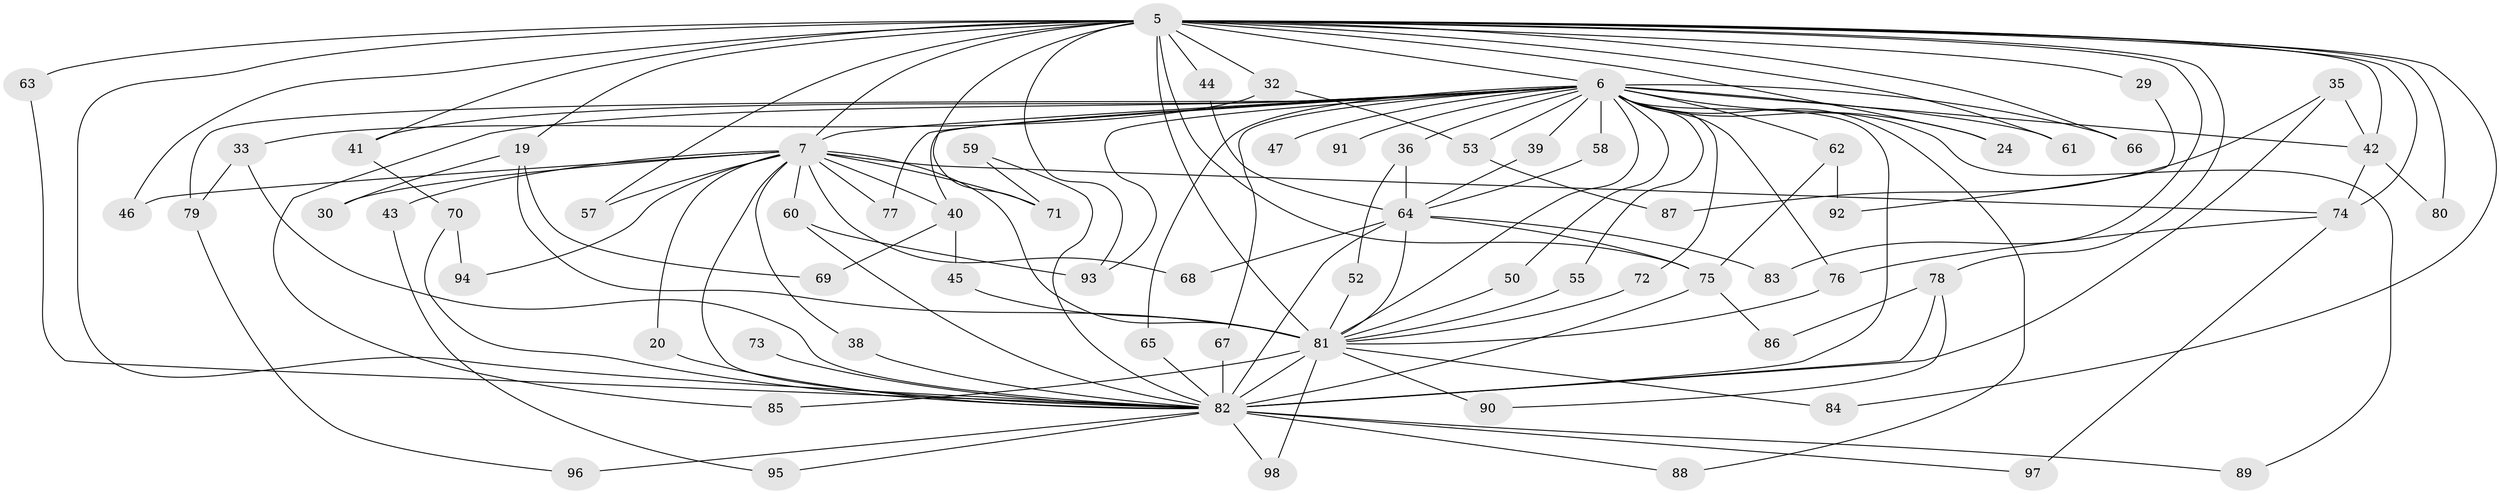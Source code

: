 // original degree distribution, {13: 0.01020408163265306, 22: 0.01020408163265306, 27: 0.01020408163265306, 17: 0.01020408163265306, 24: 0.01020408163265306, 26: 0.01020408163265306, 18: 0.02040816326530612, 19: 0.01020408163265306, 25: 0.01020408163265306, 4: 0.12244897959183673, 5: 0.01020408163265306, 3: 0.1836734693877551, 2: 0.5612244897959183, 6: 0.01020408163265306, 10: 0.01020408163265306}
// Generated by graph-tools (version 1.1) at 2025/47/03/04/25 21:47:18]
// undirected, 68 vertices, 134 edges
graph export_dot {
graph [start="1"]
  node [color=gray90,style=filled];
  5 [super="+2"];
  6 [super="+3"];
  7 [super="+4"];
  19;
  20;
  24;
  29;
  30;
  32;
  33;
  35;
  36;
  38;
  39;
  40 [super="+27"];
  41;
  42 [super="+15+11"];
  43;
  44;
  45;
  46;
  47;
  50;
  52;
  53;
  55;
  57;
  58;
  59;
  60;
  61 [super="+48"];
  62 [super="+14"];
  63 [super="+56"];
  64 [super="+26+31"];
  65;
  66;
  67;
  68;
  69;
  70;
  71 [super="+17"];
  72;
  73;
  74 [super="+16"];
  75 [super="+12+54"];
  76 [super="+23"];
  77 [super="+49"];
  78 [super="+37"];
  79 [super="+51"];
  80;
  81 [super="+21+10"];
  82 [super="+18+9"];
  83;
  84;
  85;
  86;
  87;
  88;
  89;
  90;
  91;
  92;
  93 [super="+34"];
  94;
  95;
  96;
  97;
  98;
  5 -- 6 [weight=4];
  5 -- 7 [weight=4];
  5 -- 19;
  5 -- 32 [weight=2];
  5 -- 41;
  5 -- 46;
  5 -- 57;
  5 -- 66;
  5 -- 74;
  5 -- 80;
  5 -- 83;
  5 -- 84;
  5 -- 24;
  5 -- 29;
  5 -- 44;
  5 -- 63 [weight=3];
  5 -- 61 [weight=2];
  5 -- 42;
  5 -- 78 [weight=2];
  5 -- 75 [weight=3];
  5 -- 82 [weight=4];
  5 -- 71;
  5 -- 81 [weight=4];
  5 -- 93;
  6 -- 7 [weight=4];
  6 -- 39;
  6 -- 40 [weight=2];
  6 -- 42 [weight=3];
  6 -- 47 [weight=2];
  6 -- 50;
  6 -- 55;
  6 -- 61 [weight=2];
  6 -- 62 [weight=2];
  6 -- 79 [weight=2];
  6 -- 85;
  6 -- 88;
  6 -- 89;
  6 -- 91 [weight=2];
  6 -- 65;
  6 -- 66;
  6 -- 67;
  6 -- 72;
  6 -- 76;
  6 -- 81 [weight=5];
  6 -- 24;
  6 -- 36;
  6 -- 41;
  6 -- 53;
  6 -- 58;
  6 -- 77;
  6 -- 82 [weight=5];
  6 -- 93;
  7 -- 20;
  7 -- 38;
  7 -- 43 [weight=2];
  7 -- 46;
  7 -- 60;
  7 -- 68;
  7 -- 77 [weight=3];
  7 -- 94;
  7 -- 30;
  7 -- 57;
  7 -- 40;
  7 -- 74;
  7 -- 82 [weight=5];
  7 -- 71;
  7 -- 81 [weight=4];
  19 -- 30;
  19 -- 69;
  19 -- 81;
  20 -- 82;
  29 -- 92;
  32 -- 33;
  32 -- 53;
  33 -- 79;
  33 -- 82;
  35 -- 87;
  35 -- 42;
  35 -- 82;
  36 -- 52;
  36 -- 64;
  38 -- 82;
  39 -- 64;
  40 -- 45;
  40 -- 69;
  41 -- 70;
  42 -- 80;
  42 -- 74;
  43 -- 95;
  44 -- 64;
  45 -- 81;
  50 -- 81;
  52 -- 81;
  53 -- 87;
  55 -- 81;
  58 -- 64;
  59 -- 71;
  59 -- 82;
  60 -- 93;
  60 -- 82;
  62 -- 92;
  62 -- 75;
  63 -- 82;
  64 -- 82 [weight=2];
  64 -- 68;
  64 -- 75;
  64 -- 81;
  64 -- 83;
  65 -- 82;
  67 -- 82;
  70 -- 94;
  70 -- 82;
  72 -- 81;
  73 -- 82;
  74 -- 97;
  74 -- 76;
  75 -- 86;
  75 -- 82;
  76 -- 81;
  78 -- 86;
  78 -- 90;
  78 -- 82 [weight=2];
  79 -- 96;
  81 -- 82 [weight=5];
  81 -- 84;
  81 -- 85;
  81 -- 90;
  81 -- 98;
  82 -- 88;
  82 -- 89;
  82 -- 95;
  82 -- 96;
  82 -- 97;
  82 -- 98;
}
